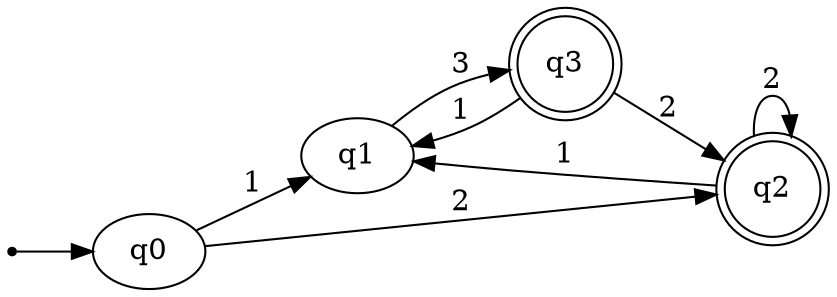 digraph{
rankdir=LR;
inic[shape=point];
inic->q0
q0->q1 [label="1"];
q0->q2 [label="2"];
q1->q3 [label="3"];
q2->q1 [label="1"];
q2->q2 [label="2"];
q3->q1 [label="1"];
q3->q2 [label="2"];
q2[shape=doublecircle];
q3[shape=doublecircle];
}

